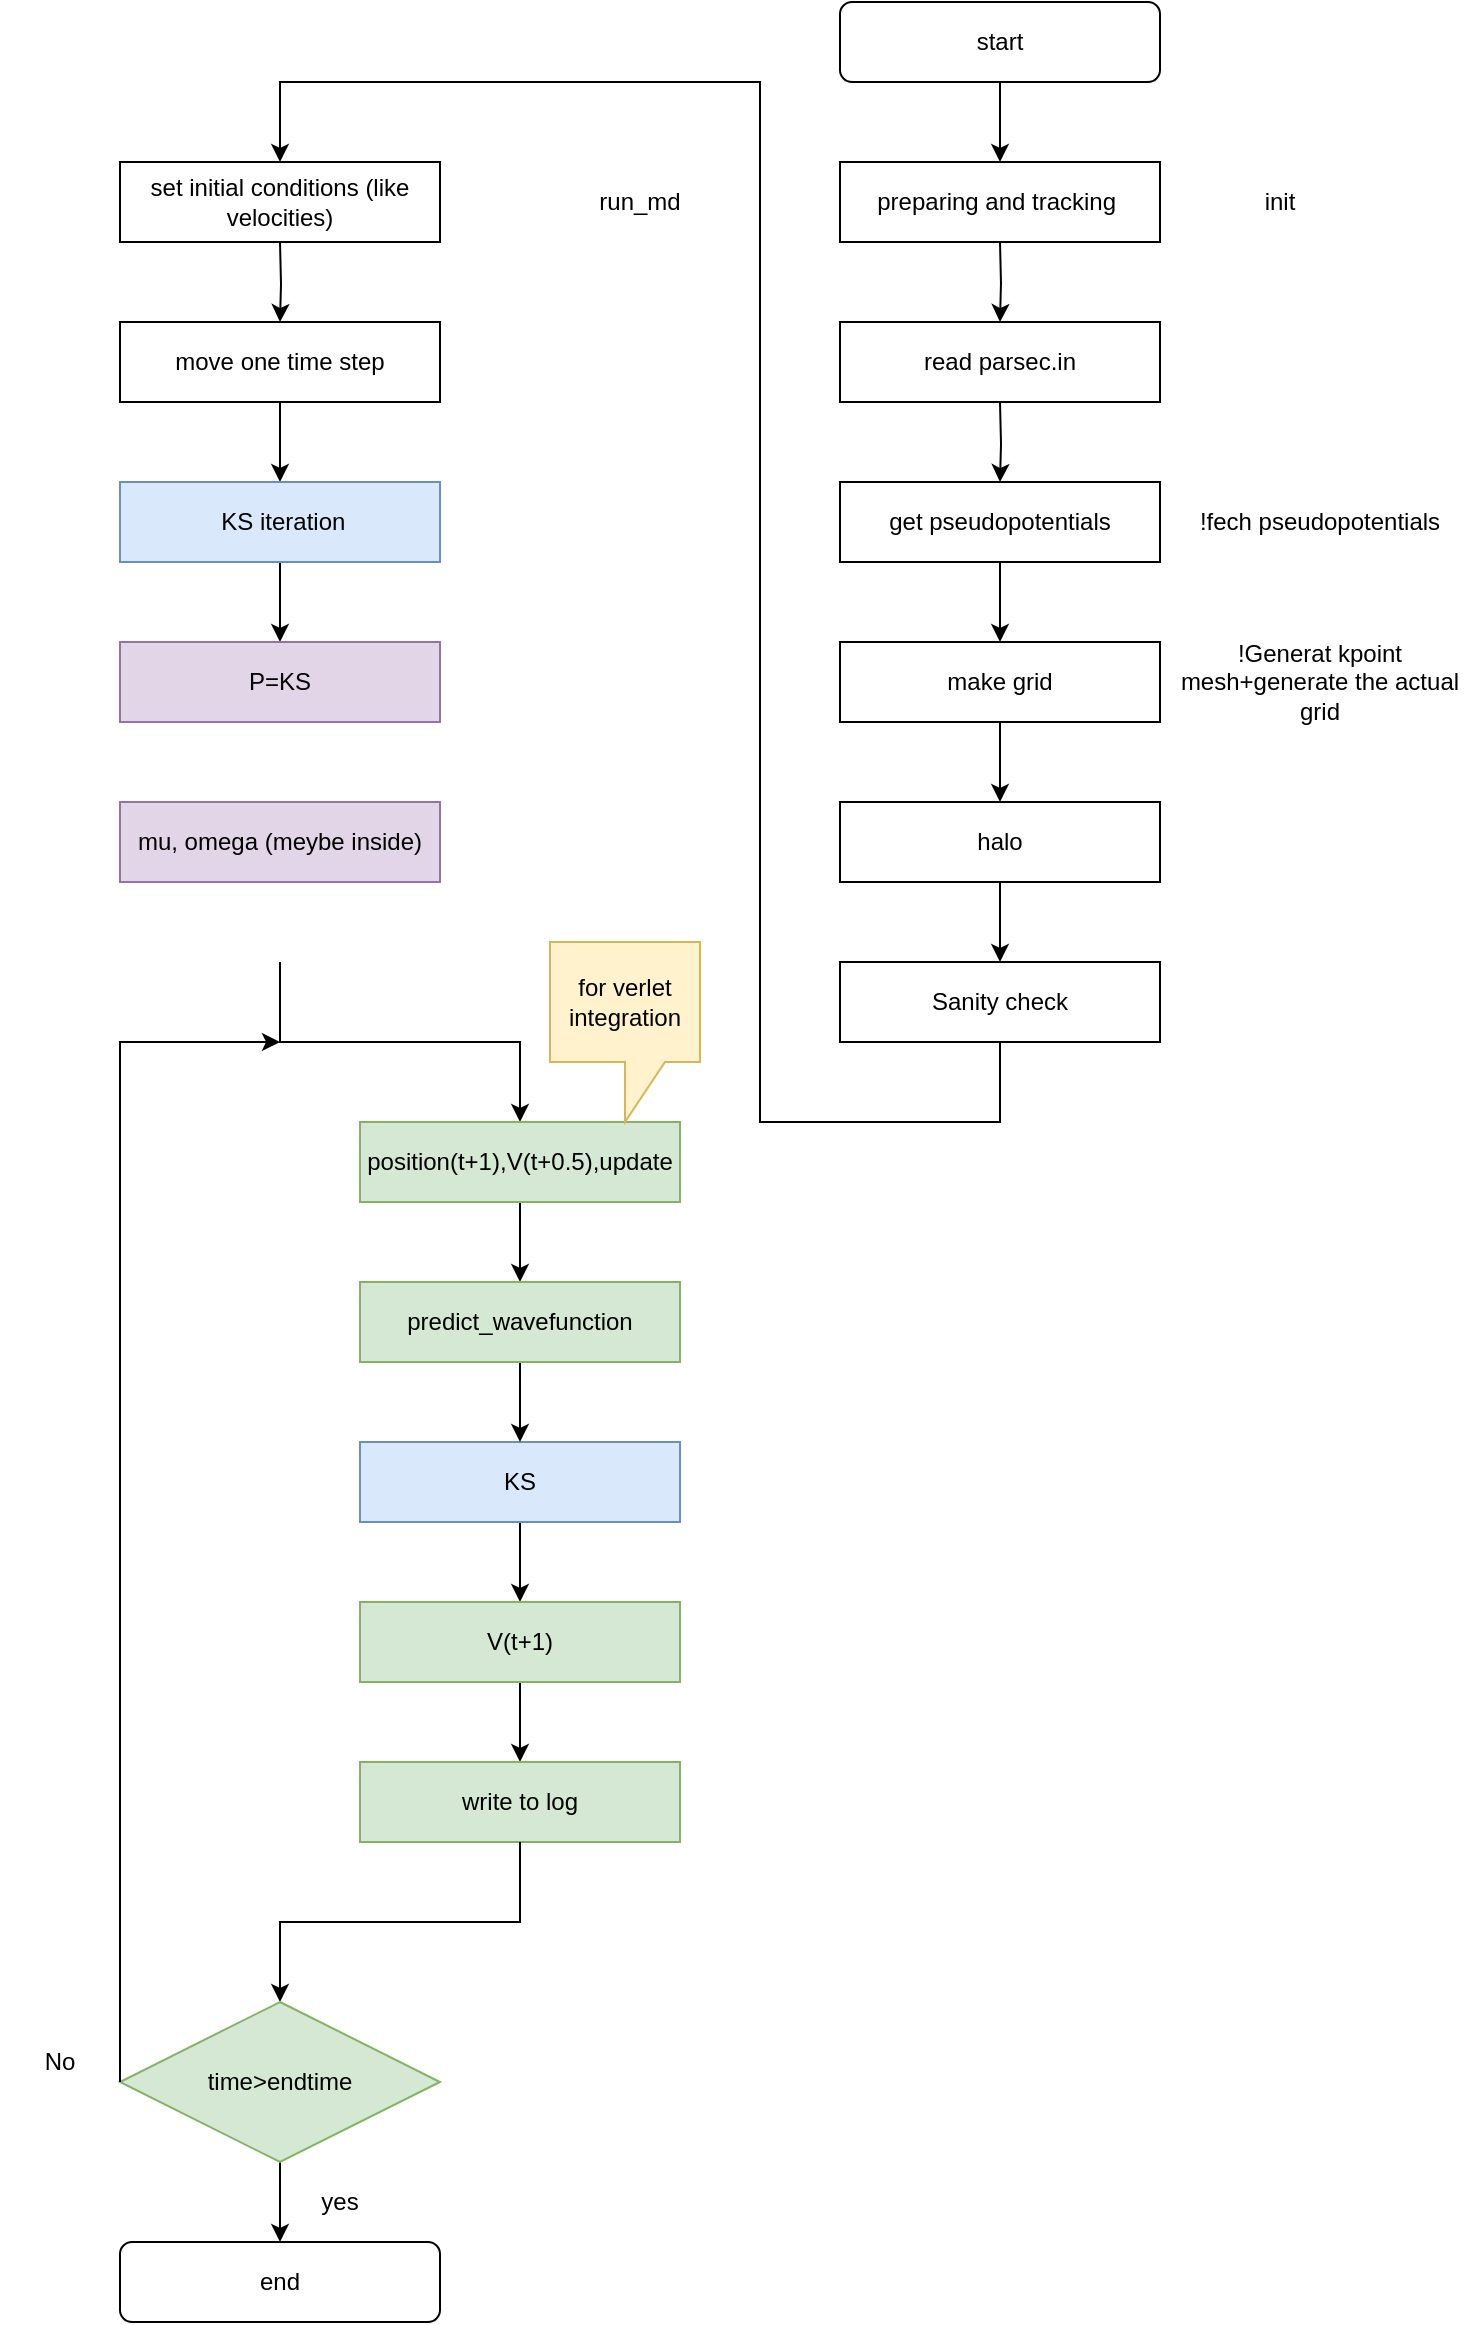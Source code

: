 <mxfile version="22.1.5" type="github">
  <diagram name="Page-1" id="nUPiuCRVbXKer7cdgbRS">
    <mxGraphModel dx="2074" dy="1120" grid="1" gridSize="10" guides="1" tooltips="1" connect="1" arrows="1" fold="1" page="1" pageScale="1" pageWidth="827" pageHeight="1169" math="0" shadow="0">
      <root>
        <mxCell id="0" />
        <mxCell id="1" parent="0" />
        <mxCell id="meWhoNTzZQdbwV-DVgsE-1" value="" style="edgeStyle=orthogonalEdgeStyle;rounded=0;orthogonalLoop=1;jettySize=auto;html=1;" parent="1" source="meWhoNTzZQdbwV-DVgsE-2" target="meWhoNTzZQdbwV-DVgsE-5" edge="1">
          <mxGeometry relative="1" as="geometry" />
        </mxCell>
        <mxCell id="meWhoNTzZQdbwV-DVgsE-2" value="start" style="rounded=1;whiteSpace=wrap;html=1;" parent="1" vertex="1">
          <mxGeometry x="480" width="160" height="40" as="geometry" />
        </mxCell>
        <mxCell id="meWhoNTzZQdbwV-DVgsE-11" value="" style="edgeStyle=orthogonalEdgeStyle;rounded=0;orthogonalLoop=1;jettySize=auto;html=1;" parent="1" edge="1">
          <mxGeometry relative="1" as="geometry">
            <mxPoint x="560" y="160" as="targetPoint" />
            <mxPoint x="560" y="120" as="sourcePoint" />
          </mxGeometry>
        </mxCell>
        <mxCell id="meWhoNTzZQdbwV-DVgsE-5" value="preparing and tracking&amp;nbsp;" style="rounded=0;whiteSpace=wrap;html=1;" parent="1" vertex="1">
          <mxGeometry x="480" y="80" width="160" height="40" as="geometry" />
        </mxCell>
        <mxCell id="meWhoNTzZQdbwV-DVgsE-6" value="init" style="text;html=1;strokeColor=none;fillColor=none;align=center;verticalAlign=middle;whiteSpace=wrap;rounded=0;" parent="1" vertex="1">
          <mxGeometry x="640" y="80" width="120" height="40" as="geometry" />
        </mxCell>
        <mxCell id="meWhoNTzZQdbwV-DVgsE-8" value="!fech pseudopotentials" style="text;html=1;strokeColor=none;fillColor=none;align=center;verticalAlign=middle;whiteSpace=wrap;rounded=0;" parent="1" vertex="1">
          <mxGeometry x="640" y="240" width="160" height="40" as="geometry" />
        </mxCell>
        <mxCell id="meWhoNTzZQdbwV-DVgsE-13" value="" style="edgeStyle=orthogonalEdgeStyle;rounded=0;orthogonalLoop=1;jettySize=auto;html=1;" parent="1" target="meWhoNTzZQdbwV-DVgsE-12" edge="1">
          <mxGeometry relative="1" as="geometry">
            <mxPoint x="560" y="200" as="sourcePoint" />
          </mxGeometry>
        </mxCell>
        <mxCell id="meWhoNTzZQdbwV-DVgsE-20" value="" style="edgeStyle=orthogonalEdgeStyle;rounded=0;orthogonalLoop=1;jettySize=auto;html=1;" parent="1" source="meWhoNTzZQdbwV-DVgsE-12" target="meWhoNTzZQdbwV-DVgsE-19" edge="1">
          <mxGeometry relative="1" as="geometry" />
        </mxCell>
        <mxCell id="meWhoNTzZQdbwV-DVgsE-12" value="get pseudopotentials" style="whiteSpace=wrap;html=1;" parent="1" vertex="1">
          <mxGeometry x="480" y="240" width="160" height="40" as="geometry" />
        </mxCell>
        <mxCell id="meWhoNTzZQdbwV-DVgsE-16" value="read parsec.in" style="rounded=0;whiteSpace=wrap;html=1;" parent="1" vertex="1">
          <mxGeometry x="480" y="160" width="160" height="40" as="geometry" />
        </mxCell>
        <mxCell id="meWhoNTzZQdbwV-DVgsE-23" value="" style="edgeStyle=orthogonalEdgeStyle;rounded=0;orthogonalLoop=1;jettySize=auto;html=1;" parent="1" source="meWhoNTzZQdbwV-DVgsE-19" target="meWhoNTzZQdbwV-DVgsE-22" edge="1">
          <mxGeometry relative="1" as="geometry" />
        </mxCell>
        <mxCell id="meWhoNTzZQdbwV-DVgsE-19" value="make grid" style="whiteSpace=wrap;html=1;" parent="1" vertex="1">
          <mxGeometry x="480" y="320" width="160" height="40" as="geometry" />
        </mxCell>
        <mxCell id="meWhoNTzZQdbwV-DVgsE-21" value="!Generat kpoint mesh+generate the actual grid" style="text;html=1;strokeColor=none;fillColor=none;align=center;verticalAlign=middle;whiteSpace=wrap;rounded=0;" parent="1" vertex="1">
          <mxGeometry x="640" y="320" width="160" height="40" as="geometry" />
        </mxCell>
        <mxCell id="meWhoNTzZQdbwV-DVgsE-25" value="" style="edgeStyle=orthogonalEdgeStyle;rounded=0;orthogonalLoop=1;jettySize=auto;html=1;" parent="1" source="meWhoNTzZQdbwV-DVgsE-22" edge="1">
          <mxGeometry relative="1" as="geometry">
            <mxPoint x="560" y="480" as="targetPoint" />
          </mxGeometry>
        </mxCell>
        <mxCell id="meWhoNTzZQdbwV-DVgsE-22" value="halo" style="whiteSpace=wrap;html=1;" parent="1" vertex="1">
          <mxGeometry x="480" y="400" width="160" height="40" as="geometry" />
        </mxCell>
        <mxCell id="meWhoNTzZQdbwV-DVgsE-29" value="Sanity check" style="whiteSpace=wrap;html=1;" parent="1" vertex="1">
          <mxGeometry x="480" y="480" width="160" height="40" as="geometry" />
        </mxCell>
        <mxCell id="meWhoNTzZQdbwV-DVgsE-31" value="" style="endArrow=classic;html=1;rounded=0;exitX=0.5;exitY=1;exitDx=0;exitDy=0;entryX=0.5;entryY=0;entryDx=0;entryDy=0;" parent="1" source="meWhoNTzZQdbwV-DVgsE-29" target="fpvFAcqy5JWS7vJNMOJu-1" edge="1">
          <mxGeometry width="50" height="50" relative="1" as="geometry">
            <mxPoint x="560" y="760" as="sourcePoint" />
            <mxPoint x="240" y="80" as="targetPoint" />
            <Array as="points">
              <mxPoint x="560" y="560" />
              <mxPoint x="520" y="560" />
              <mxPoint x="440" y="560" />
              <mxPoint x="440" y="40" />
              <mxPoint x="200" y="40" />
            </Array>
          </mxGeometry>
        </mxCell>
        <mxCell id="meWhoNTzZQdbwV-DVgsE-37" value="" style="edgeStyle=orthogonalEdgeStyle;rounded=0;orthogonalLoop=1;jettySize=auto;html=1;" parent="1" target="meWhoNTzZQdbwV-DVgsE-36" edge="1">
          <mxGeometry relative="1" as="geometry">
            <mxPoint x="200" y="120" as="sourcePoint" />
          </mxGeometry>
        </mxCell>
        <mxCell id="meWhoNTzZQdbwV-DVgsE-34" value="run_md" style="text;html=1;strokeColor=none;fillColor=none;align=center;verticalAlign=middle;whiteSpace=wrap;rounded=0;" parent="1" vertex="1">
          <mxGeometry x="320" y="80" width="120" height="40" as="geometry" />
        </mxCell>
        <mxCell id="fpvFAcqy5JWS7vJNMOJu-3" value="" style="edgeStyle=orthogonalEdgeStyle;rounded=0;orthogonalLoop=1;jettySize=auto;html=1;" parent="1" source="meWhoNTzZQdbwV-DVgsE-36" target="fpvFAcqy5JWS7vJNMOJu-2" edge="1">
          <mxGeometry relative="1" as="geometry" />
        </mxCell>
        <mxCell id="meWhoNTzZQdbwV-DVgsE-36" value="move one time step" style="whiteSpace=wrap;html=1;" parent="1" vertex="1">
          <mxGeometry x="120" y="160" width="160" height="40" as="geometry" />
        </mxCell>
        <mxCell id="fpvFAcqy5JWS7vJNMOJu-1" value="set initial conditions (like velocities)" style="rounded=0;whiteSpace=wrap;html=1;" parent="1" vertex="1">
          <mxGeometry x="120" y="80" width="160" height="40" as="geometry" />
        </mxCell>
        <mxCell id="l-8PTlar3XJyIrFrQa9x-2" value="" style="edgeStyle=orthogonalEdgeStyle;rounded=0;orthogonalLoop=1;jettySize=auto;html=1;" edge="1" parent="1" source="fpvFAcqy5JWS7vJNMOJu-2" target="l-8PTlar3XJyIrFrQa9x-1">
          <mxGeometry relative="1" as="geometry" />
        </mxCell>
        <mxCell id="fpvFAcqy5JWS7vJNMOJu-2" value="&amp;nbsp;KS iteration" style="whiteSpace=wrap;html=1;fillColor=#dae8fc;strokeColor=#6c8ebf;" parent="1" vertex="1">
          <mxGeometry x="120" y="240" width="160" height="40" as="geometry" />
        </mxCell>
        <mxCell id="fpvFAcqy5JWS7vJNMOJu-4" value="" style="endArrow=classic;html=1;rounded=0;exitX=0.5;exitY=1;exitDx=0;exitDy=0;entryX=0.5;entryY=0;entryDx=0;entryDy=0;" parent="1" target="fpvFAcqy5JWS7vJNMOJu-5" edge="1">
          <mxGeometry width="50" height="50" relative="1" as="geometry">
            <mxPoint x="200" y="480" as="sourcePoint" />
            <mxPoint x="280" y="560" as="targetPoint" />
            <Array as="points">
              <mxPoint x="200" y="520" />
              <mxPoint x="320" y="520" />
            </Array>
          </mxGeometry>
        </mxCell>
        <mxCell id="fpvFAcqy5JWS7vJNMOJu-8" value="" style="edgeStyle=orthogonalEdgeStyle;rounded=0;orthogonalLoop=1;jettySize=auto;html=1;" parent="1" source="fpvFAcqy5JWS7vJNMOJu-5" target="fpvFAcqy5JWS7vJNMOJu-7" edge="1">
          <mxGeometry relative="1" as="geometry" />
        </mxCell>
        <mxCell id="fpvFAcqy5JWS7vJNMOJu-5" value="position(t+1),V(t+0.5),update" style="whiteSpace=wrap;html=1;fillColor=#d5e8d4;strokeColor=#82b366;" parent="1" vertex="1">
          <mxGeometry x="240" y="560" width="160" height="40" as="geometry" />
        </mxCell>
        <mxCell id="fpvFAcqy5JWS7vJNMOJu-12" value="" style="edgeStyle=orthogonalEdgeStyle;rounded=0;orthogonalLoop=1;jettySize=auto;html=1;" parent="1" source="fpvFAcqy5JWS7vJNMOJu-6" target="fpvFAcqy5JWS7vJNMOJu-11" edge="1">
          <mxGeometry relative="1" as="geometry" />
        </mxCell>
        <mxCell id="fpvFAcqy5JWS7vJNMOJu-6" value="KS" style="whiteSpace=wrap;html=1;fillColor=#dae8fc;strokeColor=#6c8ebf;" parent="1" vertex="1">
          <mxGeometry x="240" y="720" width="160" height="40" as="geometry" />
        </mxCell>
        <mxCell id="fpvFAcqy5JWS7vJNMOJu-9" value="" style="edgeStyle=orthogonalEdgeStyle;rounded=0;orthogonalLoop=1;jettySize=auto;html=1;" parent="1" source="fpvFAcqy5JWS7vJNMOJu-7" target="fpvFAcqy5JWS7vJNMOJu-6" edge="1">
          <mxGeometry relative="1" as="geometry" />
        </mxCell>
        <mxCell id="fpvFAcqy5JWS7vJNMOJu-7" value="predict_wavefunction" style="whiteSpace=wrap;html=1;fillColor=#d5e8d4;strokeColor=#82b366;" parent="1" vertex="1">
          <mxGeometry x="240" y="640" width="160" height="40" as="geometry" />
        </mxCell>
        <mxCell id="fpvFAcqy5JWS7vJNMOJu-10" value="for verlet integration" style="shape=callout;whiteSpace=wrap;html=1;perimeter=calloutPerimeter;fillColor=#fff2cc;strokeColor=#d6b656;" parent="1" vertex="1">
          <mxGeometry x="335" y="470" width="75" height="90" as="geometry" />
        </mxCell>
        <mxCell id="fpvFAcqy5JWS7vJNMOJu-14" value="" style="edgeStyle=orthogonalEdgeStyle;rounded=0;orthogonalLoop=1;jettySize=auto;html=1;" parent="1" source="fpvFAcqy5JWS7vJNMOJu-11" target="fpvFAcqy5JWS7vJNMOJu-13" edge="1">
          <mxGeometry relative="1" as="geometry" />
        </mxCell>
        <mxCell id="fpvFAcqy5JWS7vJNMOJu-11" value="V(t+1)" style="whiteSpace=wrap;html=1;fillColor=#d5e8d4;strokeColor=#82b366;" parent="1" vertex="1">
          <mxGeometry x="240" y="800" width="160" height="40" as="geometry" />
        </mxCell>
        <mxCell id="fpvFAcqy5JWS7vJNMOJu-13" value="write to log" style="whiteSpace=wrap;html=1;fillColor=#d5e8d4;strokeColor=#82b366;" parent="1" vertex="1">
          <mxGeometry x="240" y="880" width="160" height="40" as="geometry" />
        </mxCell>
        <mxCell id="fpvFAcqy5JWS7vJNMOJu-15" value="" style="endArrow=classic;html=1;rounded=0;exitX=0.5;exitY=1;exitDx=0;exitDy=0;entryX=0.5;entryY=0;entryDx=0;entryDy=0;entryPerimeter=0;" parent="1" source="fpvFAcqy5JWS7vJNMOJu-13" target="fpvFAcqy5JWS7vJNMOJu-16" edge="1">
          <mxGeometry width="50" height="50" relative="1" as="geometry">
            <mxPoint x="390" y="700" as="sourcePoint" />
            <mxPoint x="200" y="1000" as="targetPoint" />
            <Array as="points">
              <mxPoint x="320" y="960" />
              <mxPoint x="200" y="960" />
            </Array>
          </mxGeometry>
        </mxCell>
        <mxCell id="fpvFAcqy5JWS7vJNMOJu-19" value="" style="edgeStyle=orthogonalEdgeStyle;rounded=0;orthogonalLoop=1;jettySize=auto;html=1;" parent="1" source="fpvFAcqy5JWS7vJNMOJu-16" target="fpvFAcqy5JWS7vJNMOJu-18" edge="1">
          <mxGeometry relative="1" as="geometry" />
        </mxCell>
        <mxCell id="fpvFAcqy5JWS7vJNMOJu-16" value="time&amp;gt;endtime" style="rhombus;whiteSpace=wrap;html=1;fillColor=#d5e8d4;strokeColor=#82b366;" parent="1" vertex="1">
          <mxGeometry x="120" y="1000" width="160" height="80" as="geometry" />
        </mxCell>
        <mxCell id="fpvFAcqy5JWS7vJNMOJu-17" value="" style="endArrow=classic;html=1;rounded=0;exitX=0;exitY=0.5;exitDx=0;exitDy=0;" parent="1" source="fpvFAcqy5JWS7vJNMOJu-16" edge="1">
          <mxGeometry width="50" height="50" relative="1" as="geometry">
            <mxPoint x="390" y="700" as="sourcePoint" />
            <mxPoint x="200" y="520" as="targetPoint" />
            <Array as="points">
              <mxPoint x="120" y="520" />
            </Array>
          </mxGeometry>
        </mxCell>
        <mxCell id="fpvFAcqy5JWS7vJNMOJu-18" value="end" style="rounded=1;whiteSpace=wrap;html=1;" parent="1" vertex="1">
          <mxGeometry x="120" y="1120" width="160" height="40" as="geometry" />
        </mxCell>
        <mxCell id="fpvFAcqy5JWS7vJNMOJu-20" value="No" style="text;html=1;strokeColor=none;fillColor=none;align=center;verticalAlign=middle;whiteSpace=wrap;rounded=0;" parent="1" vertex="1">
          <mxGeometry x="60" y="1010" width="60" height="40" as="geometry" />
        </mxCell>
        <mxCell id="fpvFAcqy5JWS7vJNMOJu-21" value="yes" style="text;html=1;strokeColor=none;fillColor=none;align=center;verticalAlign=middle;whiteSpace=wrap;rounded=0;" parent="1" vertex="1">
          <mxGeometry x="200" y="1080" width="60" height="40" as="geometry" />
        </mxCell>
        <mxCell id="l-8PTlar3XJyIrFrQa9x-1" value="P=KS" style="whiteSpace=wrap;html=1;fillColor=#e1d5e7;strokeColor=#9673a6;" vertex="1" parent="1">
          <mxGeometry x="120" y="320" width="160" height="40" as="geometry" />
        </mxCell>
        <mxCell id="l-8PTlar3XJyIrFrQa9x-3" value="mu, omega (meybe inside)" style="whiteSpace=wrap;html=1;fillColor=#e1d5e7;strokeColor=#9673a6;" vertex="1" parent="1">
          <mxGeometry x="120" y="400" width="160" height="40" as="geometry" />
        </mxCell>
      </root>
    </mxGraphModel>
  </diagram>
</mxfile>
